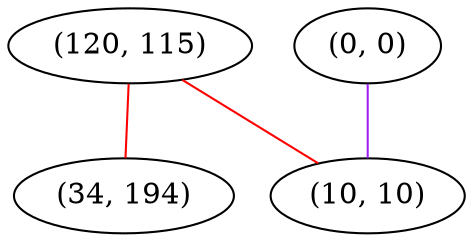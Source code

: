 graph "" {
"(120, 115)";
"(34, 194)";
"(0, 0)";
"(10, 10)";
"(120, 115)" -- "(34, 194)"  [color=red, key=0, weight=1];
"(120, 115)" -- "(10, 10)"  [color=red, key=0, weight=1];
"(0, 0)" -- "(10, 10)"  [color=purple, key=0, weight=4];
}
